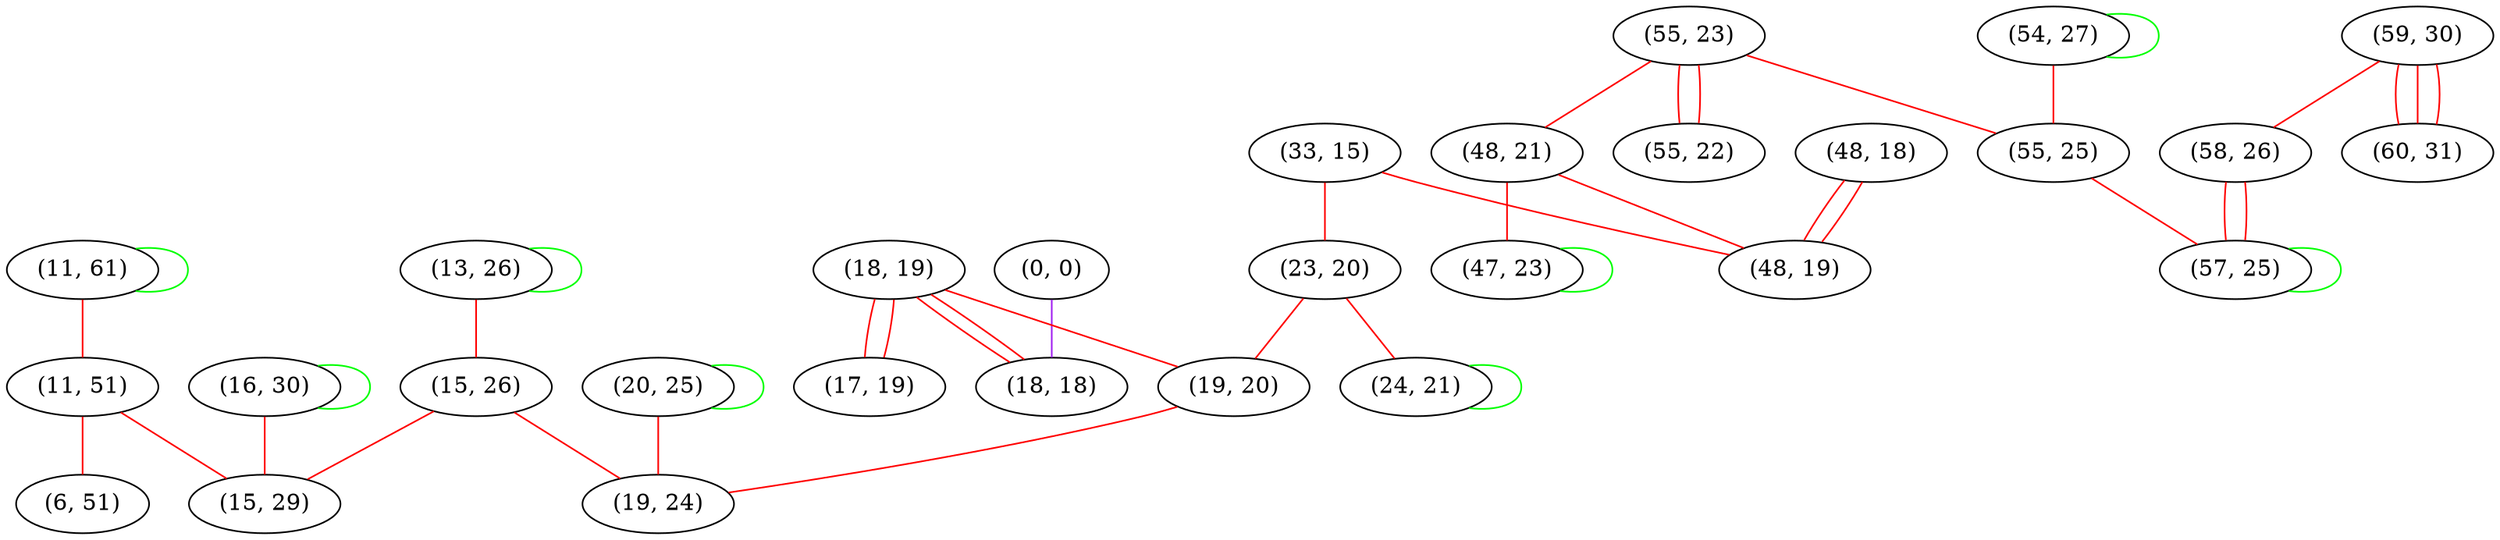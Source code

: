 graph "" {
"(20, 25)";
"(13, 26)";
"(55, 23)";
"(11, 61)";
"(0, 0)";
"(18, 19)";
"(59, 30)";
"(15, 26)";
"(55, 22)";
"(33, 15)";
"(48, 21)";
"(11, 51)";
"(6, 51)";
"(17, 19)";
"(47, 23)";
"(54, 27)";
"(16, 30)";
"(23, 20)";
"(15, 29)";
"(19, 20)";
"(48, 18)";
"(55, 25)";
"(19, 24)";
"(60, 31)";
"(58, 26)";
"(57, 25)";
"(18, 18)";
"(48, 19)";
"(24, 21)";
"(20, 25)" -- "(19, 24)"  [color=red, key=0, weight=1];
"(20, 25)" -- "(20, 25)"  [color=green, key=0, weight=2];
"(13, 26)" -- "(13, 26)"  [color=green, key=0, weight=2];
"(13, 26)" -- "(15, 26)"  [color=red, key=0, weight=1];
"(55, 23)" -- "(55, 22)"  [color=red, key=0, weight=1];
"(55, 23)" -- "(55, 22)"  [color=red, key=1, weight=1];
"(55, 23)" -- "(48, 21)"  [color=red, key=0, weight=1];
"(55, 23)" -- "(55, 25)"  [color=red, key=0, weight=1];
"(11, 61)" -- "(11, 51)"  [color=red, key=0, weight=1];
"(11, 61)" -- "(11, 61)"  [color=green, key=0, weight=2];
"(0, 0)" -- "(18, 18)"  [color=purple, key=0, weight=4];
"(18, 19)" -- "(17, 19)"  [color=red, key=0, weight=1];
"(18, 19)" -- "(17, 19)"  [color=red, key=1, weight=1];
"(18, 19)" -- "(19, 20)"  [color=red, key=0, weight=1];
"(18, 19)" -- "(18, 18)"  [color=red, key=0, weight=1];
"(18, 19)" -- "(18, 18)"  [color=red, key=1, weight=1];
"(59, 30)" -- "(60, 31)"  [color=red, key=0, weight=1];
"(59, 30)" -- "(60, 31)"  [color=red, key=1, weight=1];
"(59, 30)" -- "(60, 31)"  [color=red, key=2, weight=1];
"(59, 30)" -- "(58, 26)"  [color=red, key=0, weight=1];
"(15, 26)" -- "(19, 24)"  [color=red, key=0, weight=1];
"(15, 26)" -- "(15, 29)"  [color=red, key=0, weight=1];
"(33, 15)" -- "(23, 20)"  [color=red, key=0, weight=1];
"(33, 15)" -- "(48, 19)"  [color=red, key=0, weight=1];
"(48, 21)" -- "(48, 19)"  [color=red, key=0, weight=1];
"(48, 21)" -- "(47, 23)"  [color=red, key=0, weight=1];
"(11, 51)" -- "(6, 51)"  [color=red, key=0, weight=1];
"(11, 51)" -- "(15, 29)"  [color=red, key=0, weight=1];
"(47, 23)" -- "(47, 23)"  [color=green, key=0, weight=2];
"(54, 27)" -- "(54, 27)"  [color=green, key=0, weight=2];
"(54, 27)" -- "(55, 25)"  [color=red, key=0, weight=1];
"(16, 30)" -- "(16, 30)"  [color=green, key=0, weight=2];
"(16, 30)" -- "(15, 29)"  [color=red, key=0, weight=1];
"(23, 20)" -- "(24, 21)"  [color=red, key=0, weight=1];
"(23, 20)" -- "(19, 20)"  [color=red, key=0, weight=1];
"(19, 20)" -- "(19, 24)"  [color=red, key=0, weight=1];
"(48, 18)" -- "(48, 19)"  [color=red, key=0, weight=1];
"(48, 18)" -- "(48, 19)"  [color=red, key=1, weight=1];
"(55, 25)" -- "(57, 25)"  [color=red, key=0, weight=1];
"(58, 26)" -- "(57, 25)"  [color=red, key=0, weight=1];
"(58, 26)" -- "(57, 25)"  [color=red, key=1, weight=1];
"(57, 25)" -- "(57, 25)"  [color=green, key=0, weight=2];
"(24, 21)" -- "(24, 21)"  [color=green, key=0, weight=2];
}
